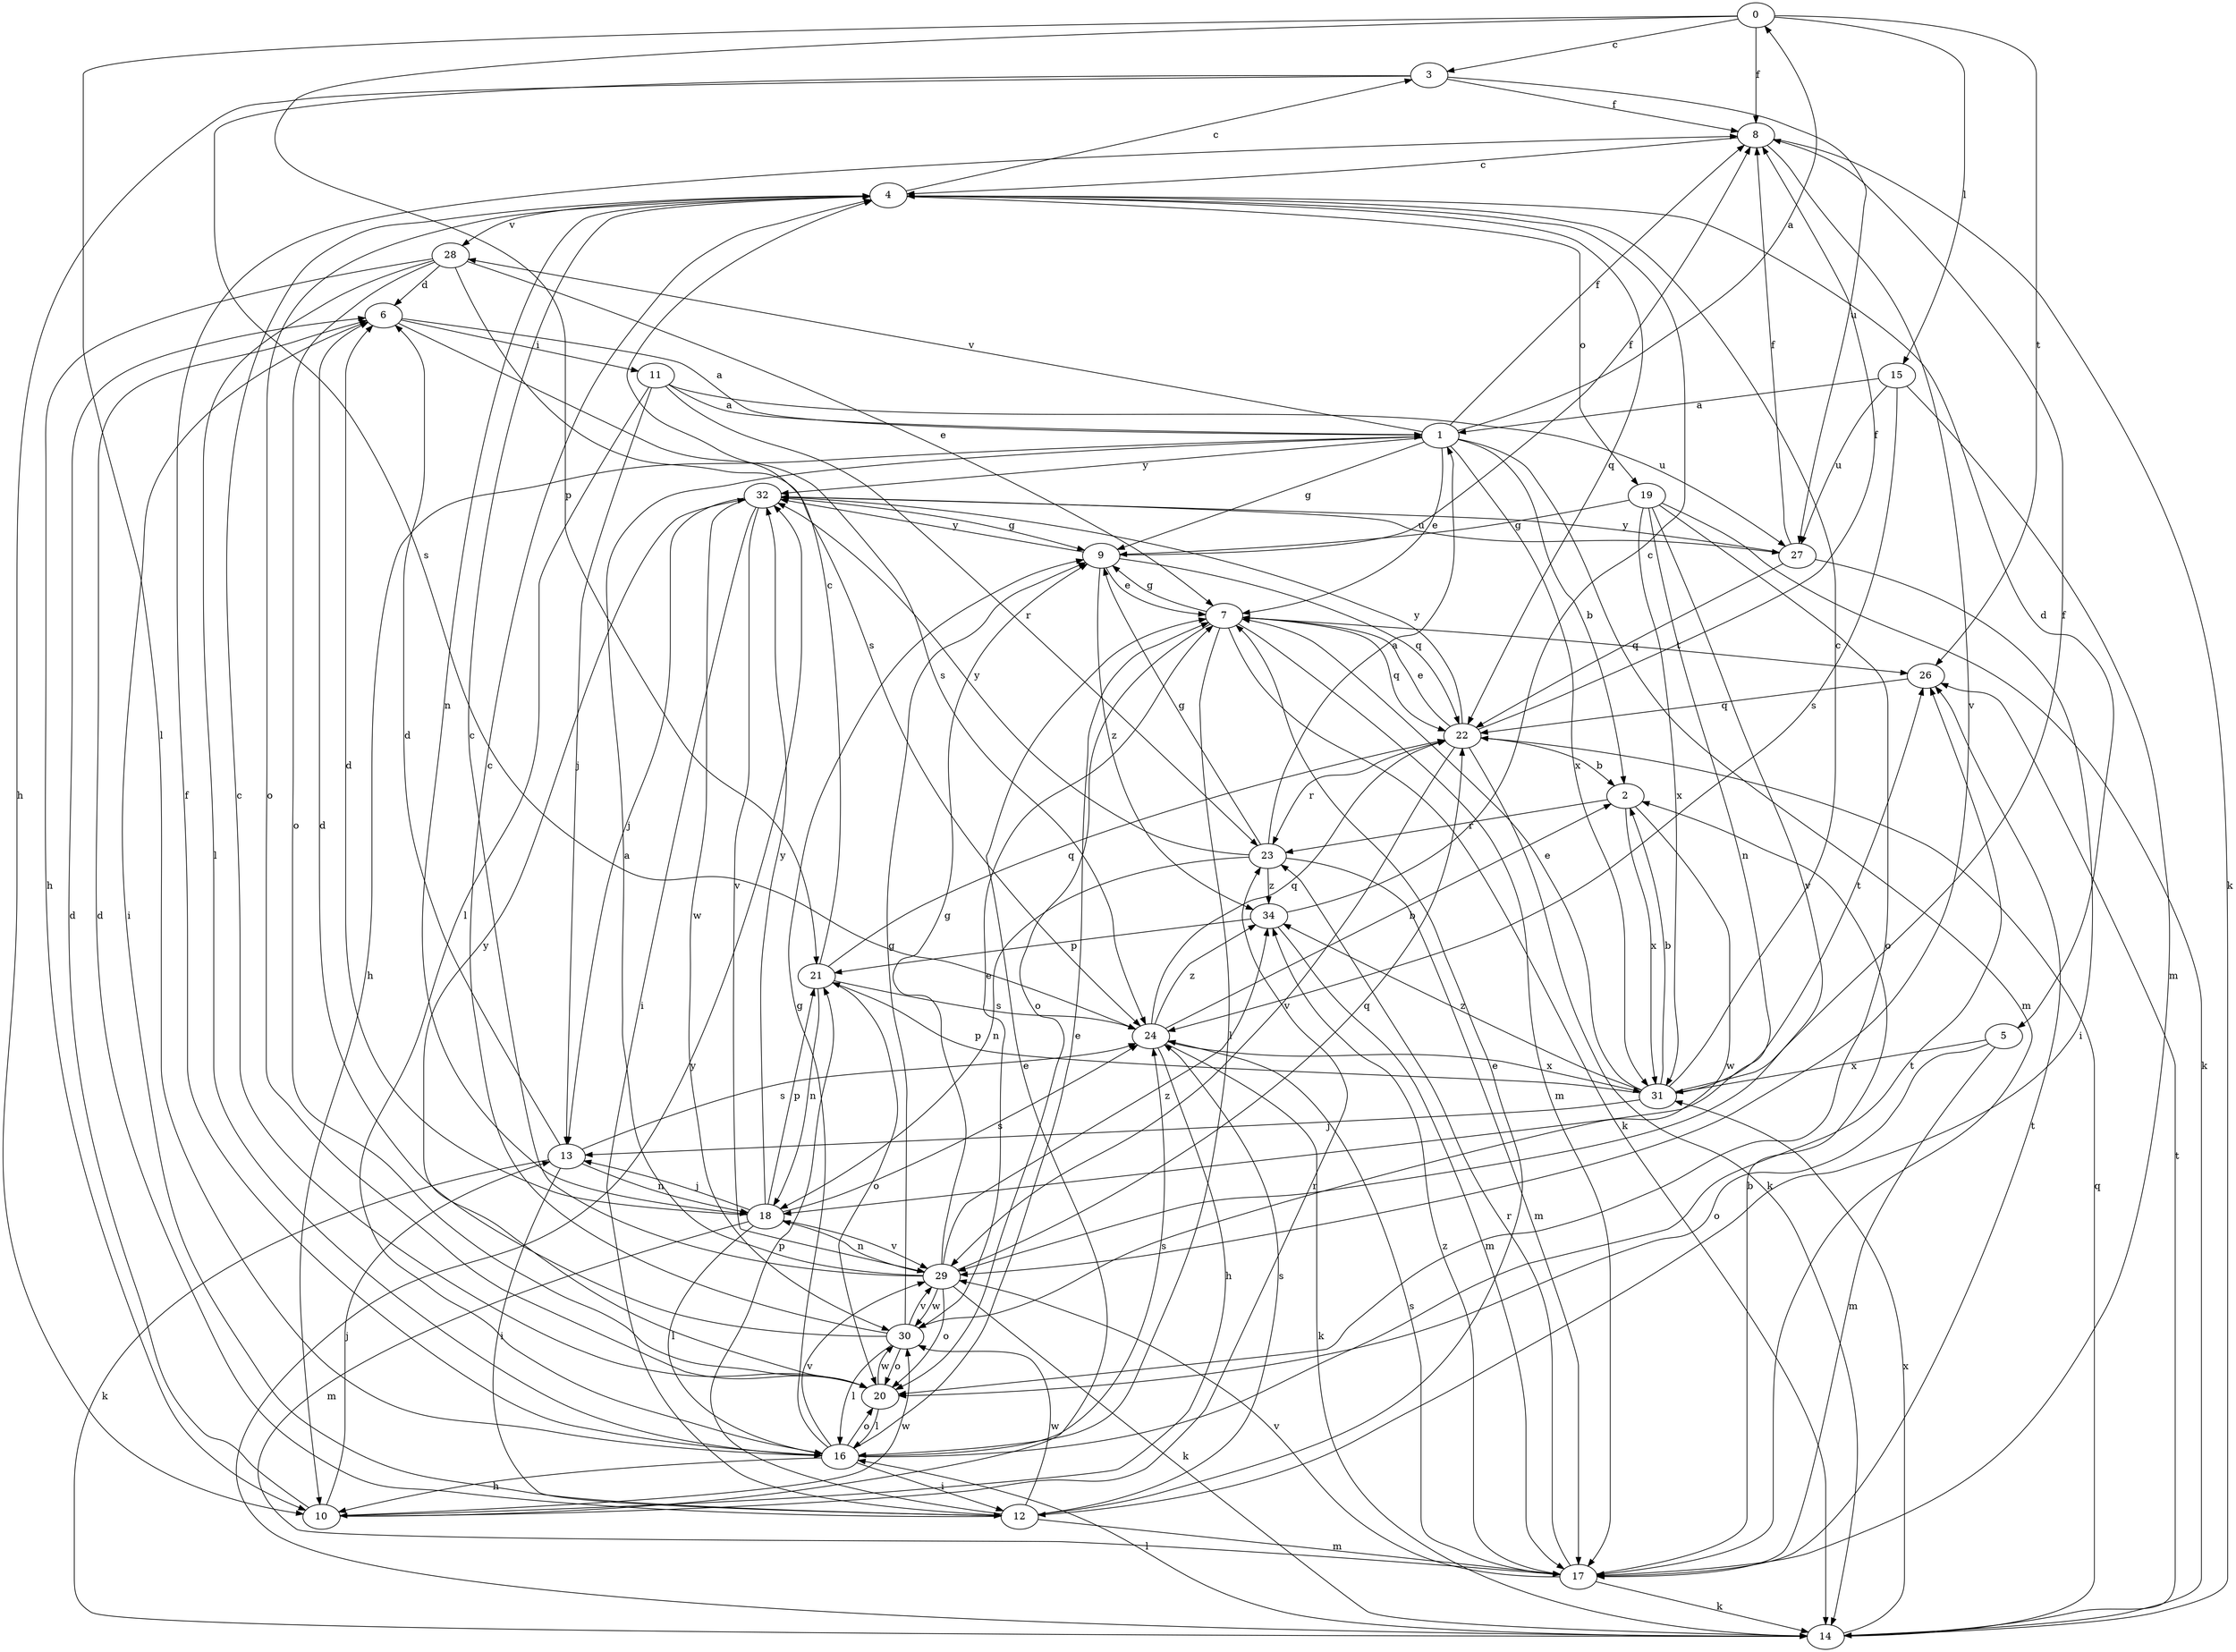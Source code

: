 strict digraph  {
0;
1;
2;
3;
4;
5;
6;
7;
8;
9;
10;
11;
12;
13;
14;
15;
16;
17;
18;
19;
20;
21;
22;
23;
24;
26;
27;
28;
29;
30;
31;
32;
34;
0 -> 3  [label=c];
0 -> 8  [label=f];
0 -> 15  [label=l];
0 -> 16  [label=l];
0 -> 21  [label=p];
0 -> 26  [label=t];
1 -> 0  [label=a];
1 -> 2  [label=b];
1 -> 7  [label=e];
1 -> 8  [label=f];
1 -> 9  [label=g];
1 -> 10  [label=h];
1 -> 17  [label=m];
1 -> 28  [label=v];
1 -> 31  [label=x];
1 -> 32  [label=y];
2 -> 23  [label=r];
2 -> 30  [label=w];
2 -> 31  [label=x];
3 -> 8  [label=f];
3 -> 10  [label=h];
3 -> 24  [label=s];
3 -> 27  [label=u];
4 -> 3  [label=c];
4 -> 5  [label=d];
4 -> 18  [label=n];
4 -> 19  [label=o];
4 -> 20  [label=o];
4 -> 22  [label=q];
4 -> 28  [label=v];
5 -> 17  [label=m];
5 -> 20  [label=o];
5 -> 31  [label=x];
6 -> 1  [label=a];
6 -> 11  [label=i];
6 -> 12  [label=i];
6 -> 24  [label=s];
7 -> 9  [label=g];
7 -> 14  [label=k];
7 -> 16  [label=l];
7 -> 17  [label=m];
7 -> 20  [label=o];
7 -> 22  [label=q];
7 -> 26  [label=t];
8 -> 4  [label=c];
8 -> 14  [label=k];
8 -> 29  [label=v];
9 -> 7  [label=e];
9 -> 8  [label=f];
9 -> 22  [label=q];
9 -> 32  [label=y];
9 -> 34  [label=z];
10 -> 6  [label=d];
10 -> 7  [label=e];
10 -> 13  [label=j];
10 -> 23  [label=r];
10 -> 30  [label=w];
11 -> 1  [label=a];
11 -> 13  [label=j];
11 -> 16  [label=l];
11 -> 23  [label=r];
11 -> 27  [label=u];
12 -> 6  [label=d];
12 -> 7  [label=e];
12 -> 17  [label=m];
12 -> 21  [label=p];
12 -> 24  [label=s];
12 -> 30  [label=w];
13 -> 6  [label=d];
13 -> 12  [label=i];
13 -> 14  [label=k];
13 -> 18  [label=n];
13 -> 24  [label=s];
14 -> 16  [label=l];
14 -> 22  [label=q];
14 -> 26  [label=t];
14 -> 31  [label=x];
14 -> 32  [label=y];
15 -> 1  [label=a];
15 -> 17  [label=m];
15 -> 24  [label=s];
15 -> 27  [label=u];
16 -> 7  [label=e];
16 -> 8  [label=f];
16 -> 9  [label=g];
16 -> 10  [label=h];
16 -> 12  [label=i];
16 -> 20  [label=o];
16 -> 24  [label=s];
16 -> 26  [label=t];
16 -> 29  [label=v];
17 -> 2  [label=b];
17 -> 14  [label=k];
17 -> 23  [label=r];
17 -> 24  [label=s];
17 -> 26  [label=t];
17 -> 29  [label=v];
17 -> 34  [label=z];
18 -> 6  [label=d];
18 -> 13  [label=j];
18 -> 16  [label=l];
18 -> 17  [label=m];
18 -> 21  [label=p];
18 -> 24  [label=s];
18 -> 29  [label=v];
18 -> 32  [label=y];
19 -> 9  [label=g];
19 -> 14  [label=k];
19 -> 18  [label=n];
19 -> 20  [label=o];
19 -> 29  [label=v];
19 -> 31  [label=x];
20 -> 4  [label=c];
20 -> 16  [label=l];
20 -> 30  [label=w];
20 -> 32  [label=y];
21 -> 4  [label=c];
21 -> 18  [label=n];
21 -> 20  [label=o];
21 -> 22  [label=q];
21 -> 24  [label=s];
22 -> 2  [label=b];
22 -> 7  [label=e];
22 -> 8  [label=f];
22 -> 14  [label=k];
22 -> 23  [label=r];
22 -> 29  [label=v];
22 -> 32  [label=y];
23 -> 1  [label=a];
23 -> 9  [label=g];
23 -> 17  [label=m];
23 -> 18  [label=n];
23 -> 32  [label=y];
23 -> 34  [label=z];
24 -> 2  [label=b];
24 -> 10  [label=h];
24 -> 14  [label=k];
24 -> 22  [label=q];
24 -> 31  [label=x];
24 -> 34  [label=z];
26 -> 22  [label=q];
27 -> 8  [label=f];
27 -> 12  [label=i];
27 -> 22  [label=q];
27 -> 32  [label=y];
28 -> 6  [label=d];
28 -> 7  [label=e];
28 -> 10  [label=h];
28 -> 16  [label=l];
28 -> 20  [label=o];
28 -> 24  [label=s];
29 -> 1  [label=a];
29 -> 4  [label=c];
29 -> 9  [label=g];
29 -> 14  [label=k];
29 -> 18  [label=n];
29 -> 20  [label=o];
29 -> 22  [label=q];
29 -> 30  [label=w];
29 -> 34  [label=z];
30 -> 4  [label=c];
30 -> 6  [label=d];
30 -> 7  [label=e];
30 -> 9  [label=g];
30 -> 16  [label=l];
30 -> 20  [label=o];
30 -> 29  [label=v];
31 -> 2  [label=b];
31 -> 4  [label=c];
31 -> 7  [label=e];
31 -> 8  [label=f];
31 -> 13  [label=j];
31 -> 21  [label=p];
31 -> 26  [label=t];
31 -> 34  [label=z];
32 -> 9  [label=g];
32 -> 12  [label=i];
32 -> 13  [label=j];
32 -> 27  [label=u];
32 -> 29  [label=v];
32 -> 30  [label=w];
34 -> 4  [label=c];
34 -> 17  [label=m];
34 -> 21  [label=p];
}
